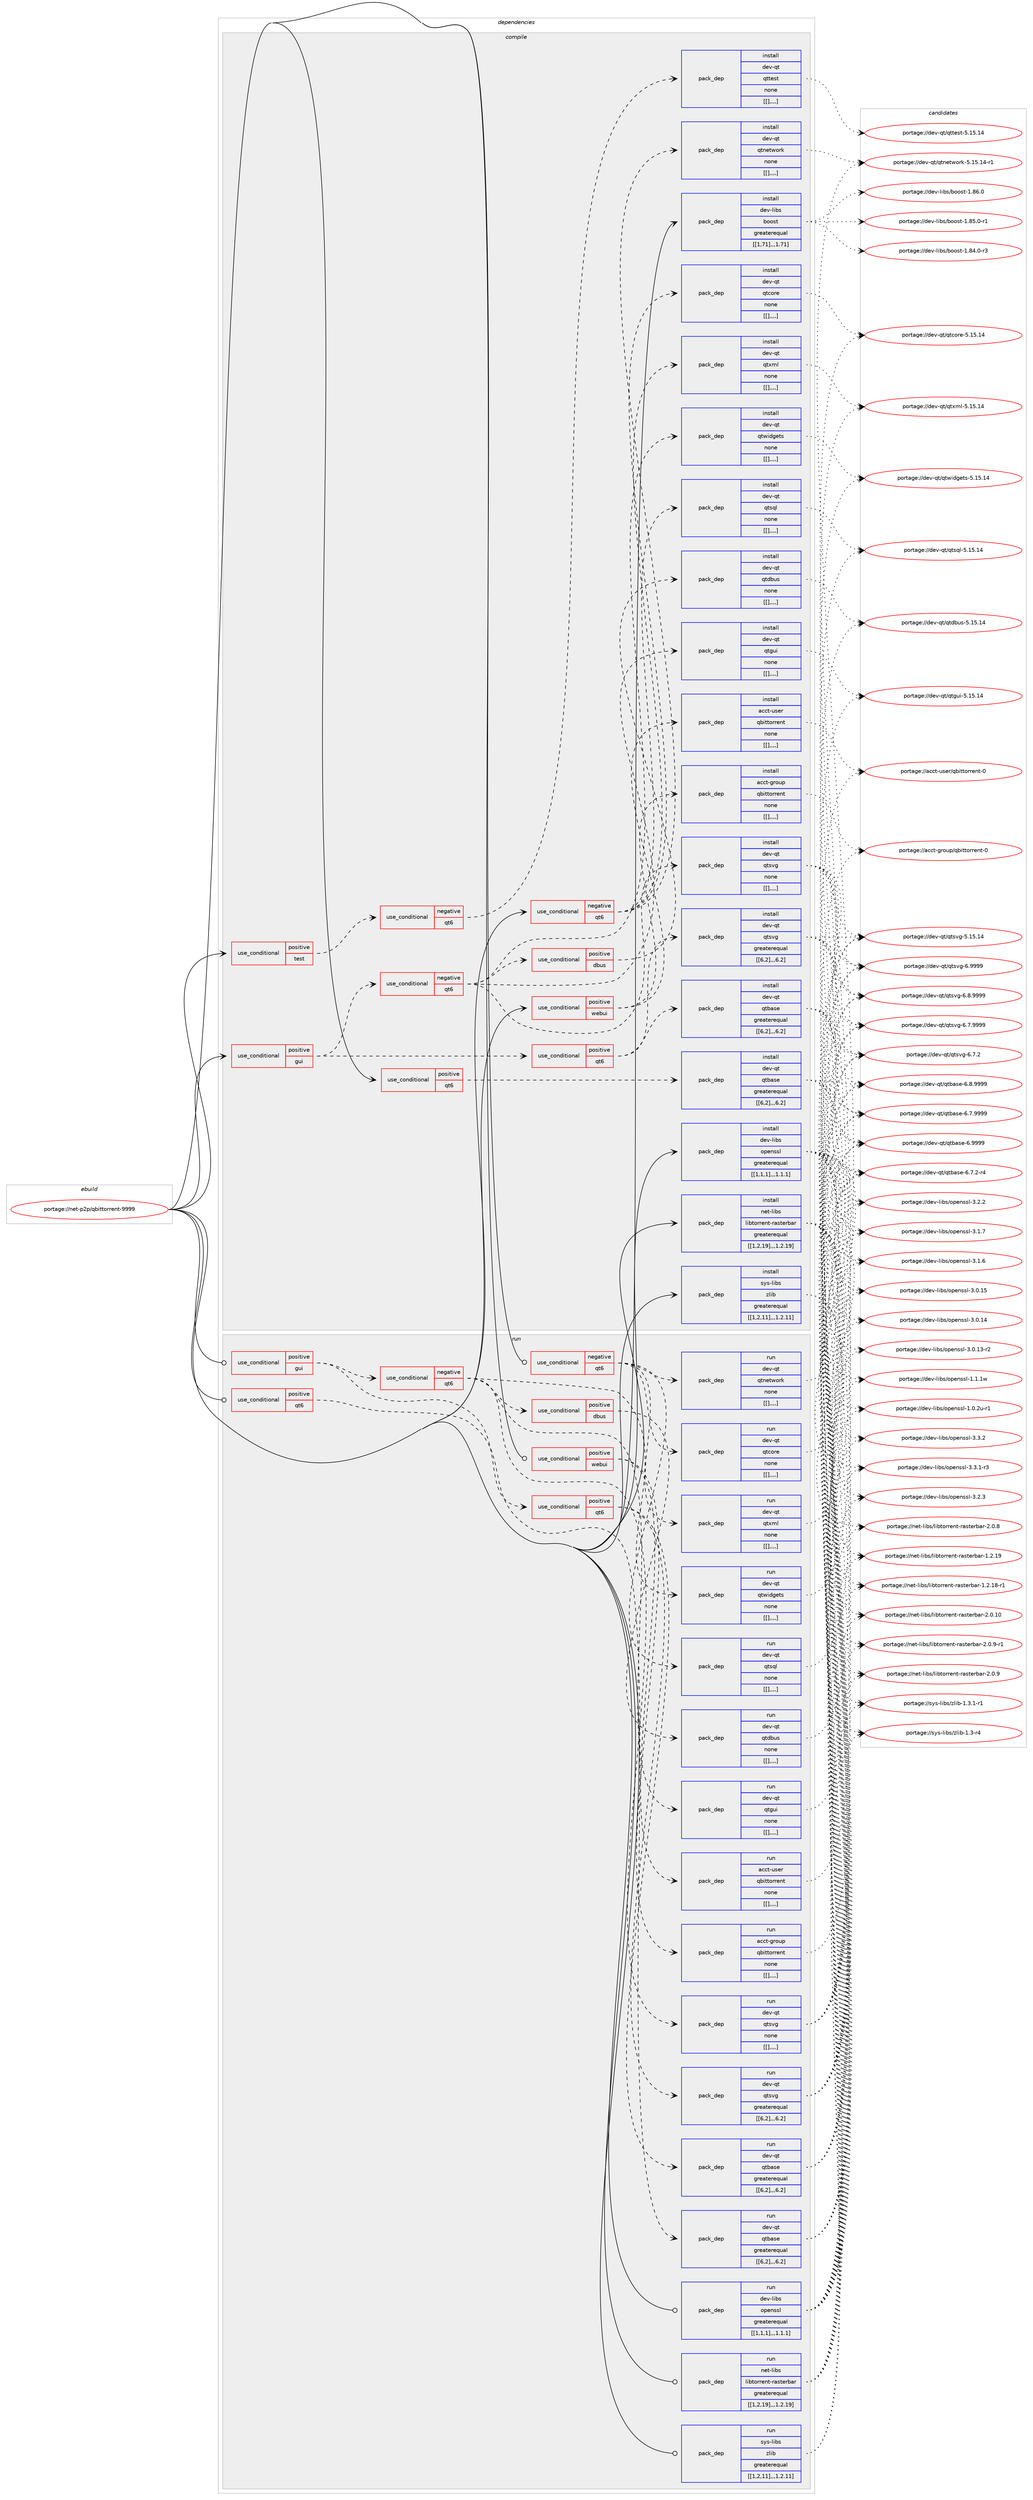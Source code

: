 digraph prolog {

# *************
# Graph options
# *************

newrank=true;
concentrate=true;
compound=true;
graph [rankdir=LR,fontname=Helvetica,fontsize=10,ranksep=1.5];#, ranksep=2.5, nodesep=0.2];
edge  [arrowhead=vee];
node  [fontname=Helvetica,fontsize=10];

# **********
# The ebuild
# **********

subgraph cluster_leftcol {
color=gray;
label=<<i>ebuild</i>>;
id [label="portage://net-p2p/qbittorrent-9999", color=red, width=4, href="../net-p2p/qbittorrent-9999.svg"];
}

# ****************
# The dependencies
# ****************

subgraph cluster_midcol {
color=gray;
label=<<i>dependencies</i>>;
subgraph cluster_compile {
fillcolor="#eeeeee";
style=filled;
label=<<i>compile</i>>;
subgraph cond104189 {
dependency391626 [label=<<TABLE BORDER="0" CELLBORDER="1" CELLSPACING="0" CELLPADDING="4"><TR><TD ROWSPAN="3" CELLPADDING="10">use_conditional</TD></TR><TR><TD>negative</TD></TR><TR><TD>qt6</TD></TR></TABLE>>, shape=none, color=red];
subgraph pack284641 {
dependency391627 [label=<<TABLE BORDER="0" CELLBORDER="1" CELLSPACING="0" CELLPADDING="4" WIDTH="220"><TR><TD ROWSPAN="6" CELLPADDING="30">pack_dep</TD></TR><TR><TD WIDTH="110">install</TD></TR><TR><TD>dev-qt</TD></TR><TR><TD>qtcore</TD></TR><TR><TD>none</TD></TR><TR><TD>[[],,,,]</TD></TR></TABLE>>, shape=none, color=blue];
}
dependency391626:e -> dependency391627:w [weight=20,style="dashed",arrowhead="vee"];
subgraph pack284642 {
dependency391628 [label=<<TABLE BORDER="0" CELLBORDER="1" CELLSPACING="0" CELLPADDING="4" WIDTH="220"><TR><TD ROWSPAN="6" CELLPADDING="30">pack_dep</TD></TR><TR><TD WIDTH="110">install</TD></TR><TR><TD>dev-qt</TD></TR><TR><TD>qtnetwork</TD></TR><TR><TD>none</TD></TR><TR><TD>[[],,,,]</TD></TR></TABLE>>, shape=none, color=blue];
}
dependency391626:e -> dependency391628:w [weight=20,style="dashed",arrowhead="vee"];
subgraph pack284643 {
dependency391629 [label=<<TABLE BORDER="0" CELLBORDER="1" CELLSPACING="0" CELLPADDING="4" WIDTH="220"><TR><TD ROWSPAN="6" CELLPADDING="30">pack_dep</TD></TR><TR><TD WIDTH="110">install</TD></TR><TR><TD>dev-qt</TD></TR><TR><TD>qtsql</TD></TR><TR><TD>none</TD></TR><TR><TD>[[],,,,]</TD></TR></TABLE>>, shape=none, color=blue];
}
dependency391626:e -> dependency391629:w [weight=20,style="dashed",arrowhead="vee"];
subgraph pack284644 {
dependency391630 [label=<<TABLE BORDER="0" CELLBORDER="1" CELLSPACING="0" CELLPADDING="4" WIDTH="220"><TR><TD ROWSPAN="6" CELLPADDING="30">pack_dep</TD></TR><TR><TD WIDTH="110">install</TD></TR><TR><TD>dev-qt</TD></TR><TR><TD>qtxml</TD></TR><TR><TD>none</TD></TR><TR><TD>[[],,,,]</TD></TR></TABLE>>, shape=none, color=blue];
}
dependency391626:e -> dependency391630:w [weight=20,style="dashed",arrowhead="vee"];
}
id:e -> dependency391626:w [weight=20,style="solid",arrowhead="vee"];
subgraph cond104190 {
dependency391631 [label=<<TABLE BORDER="0" CELLBORDER="1" CELLSPACING="0" CELLPADDING="4"><TR><TD ROWSPAN="3" CELLPADDING="10">use_conditional</TD></TR><TR><TD>positive</TD></TR><TR><TD>gui</TD></TR></TABLE>>, shape=none, color=red];
subgraph cond104191 {
dependency391632 [label=<<TABLE BORDER="0" CELLBORDER="1" CELLSPACING="0" CELLPADDING="4"><TR><TD ROWSPAN="3" CELLPADDING="10">use_conditional</TD></TR><TR><TD>negative</TD></TR><TR><TD>qt6</TD></TR></TABLE>>, shape=none, color=red];
subgraph pack284645 {
dependency391633 [label=<<TABLE BORDER="0" CELLBORDER="1" CELLSPACING="0" CELLPADDING="4" WIDTH="220"><TR><TD ROWSPAN="6" CELLPADDING="30">pack_dep</TD></TR><TR><TD WIDTH="110">install</TD></TR><TR><TD>dev-qt</TD></TR><TR><TD>qtgui</TD></TR><TR><TD>none</TD></TR><TR><TD>[[],,,,]</TD></TR></TABLE>>, shape=none, color=blue];
}
dependency391632:e -> dependency391633:w [weight=20,style="dashed",arrowhead="vee"];
subgraph pack284646 {
dependency391634 [label=<<TABLE BORDER="0" CELLBORDER="1" CELLSPACING="0" CELLPADDING="4" WIDTH="220"><TR><TD ROWSPAN="6" CELLPADDING="30">pack_dep</TD></TR><TR><TD WIDTH="110">install</TD></TR><TR><TD>dev-qt</TD></TR><TR><TD>qtsvg</TD></TR><TR><TD>none</TD></TR><TR><TD>[[],,,,]</TD></TR></TABLE>>, shape=none, color=blue];
}
dependency391632:e -> dependency391634:w [weight=20,style="dashed",arrowhead="vee"];
subgraph pack284647 {
dependency391635 [label=<<TABLE BORDER="0" CELLBORDER="1" CELLSPACING="0" CELLPADDING="4" WIDTH="220"><TR><TD ROWSPAN="6" CELLPADDING="30">pack_dep</TD></TR><TR><TD WIDTH="110">install</TD></TR><TR><TD>dev-qt</TD></TR><TR><TD>qtwidgets</TD></TR><TR><TD>none</TD></TR><TR><TD>[[],,,,]</TD></TR></TABLE>>, shape=none, color=blue];
}
dependency391632:e -> dependency391635:w [weight=20,style="dashed",arrowhead="vee"];
subgraph cond104192 {
dependency391636 [label=<<TABLE BORDER="0" CELLBORDER="1" CELLSPACING="0" CELLPADDING="4"><TR><TD ROWSPAN="3" CELLPADDING="10">use_conditional</TD></TR><TR><TD>positive</TD></TR><TR><TD>dbus</TD></TR></TABLE>>, shape=none, color=red];
subgraph pack284648 {
dependency391637 [label=<<TABLE BORDER="0" CELLBORDER="1" CELLSPACING="0" CELLPADDING="4" WIDTH="220"><TR><TD ROWSPAN="6" CELLPADDING="30">pack_dep</TD></TR><TR><TD WIDTH="110">install</TD></TR><TR><TD>dev-qt</TD></TR><TR><TD>qtdbus</TD></TR><TR><TD>none</TD></TR><TR><TD>[[],,,,]</TD></TR></TABLE>>, shape=none, color=blue];
}
dependency391636:e -> dependency391637:w [weight=20,style="dashed",arrowhead="vee"];
}
dependency391632:e -> dependency391636:w [weight=20,style="dashed",arrowhead="vee"];
}
dependency391631:e -> dependency391632:w [weight=20,style="dashed",arrowhead="vee"];
subgraph cond104193 {
dependency391638 [label=<<TABLE BORDER="0" CELLBORDER="1" CELLSPACING="0" CELLPADDING="4"><TR><TD ROWSPAN="3" CELLPADDING="10">use_conditional</TD></TR><TR><TD>positive</TD></TR><TR><TD>qt6</TD></TR></TABLE>>, shape=none, color=red];
subgraph pack284649 {
dependency391639 [label=<<TABLE BORDER="0" CELLBORDER="1" CELLSPACING="0" CELLPADDING="4" WIDTH="220"><TR><TD ROWSPAN="6" CELLPADDING="30">pack_dep</TD></TR><TR><TD WIDTH="110">install</TD></TR><TR><TD>dev-qt</TD></TR><TR><TD>qtbase</TD></TR><TR><TD>greaterequal</TD></TR><TR><TD>[[6,2],,,6.2]</TD></TR></TABLE>>, shape=none, color=blue];
}
dependency391638:e -> dependency391639:w [weight=20,style="dashed",arrowhead="vee"];
subgraph pack284650 {
dependency391640 [label=<<TABLE BORDER="0" CELLBORDER="1" CELLSPACING="0" CELLPADDING="4" WIDTH="220"><TR><TD ROWSPAN="6" CELLPADDING="30">pack_dep</TD></TR><TR><TD WIDTH="110">install</TD></TR><TR><TD>dev-qt</TD></TR><TR><TD>qtsvg</TD></TR><TR><TD>greaterequal</TD></TR><TR><TD>[[6,2],,,6.2]</TD></TR></TABLE>>, shape=none, color=blue];
}
dependency391638:e -> dependency391640:w [weight=20,style="dashed",arrowhead="vee"];
}
dependency391631:e -> dependency391638:w [weight=20,style="dashed",arrowhead="vee"];
}
id:e -> dependency391631:w [weight=20,style="solid",arrowhead="vee"];
subgraph cond104194 {
dependency391641 [label=<<TABLE BORDER="0" CELLBORDER="1" CELLSPACING="0" CELLPADDING="4"><TR><TD ROWSPAN="3" CELLPADDING="10">use_conditional</TD></TR><TR><TD>positive</TD></TR><TR><TD>qt6</TD></TR></TABLE>>, shape=none, color=red];
subgraph pack284651 {
dependency391642 [label=<<TABLE BORDER="0" CELLBORDER="1" CELLSPACING="0" CELLPADDING="4" WIDTH="220"><TR><TD ROWSPAN="6" CELLPADDING="30">pack_dep</TD></TR><TR><TD WIDTH="110">install</TD></TR><TR><TD>dev-qt</TD></TR><TR><TD>qtbase</TD></TR><TR><TD>greaterequal</TD></TR><TR><TD>[[6,2],,,6.2]</TD></TR></TABLE>>, shape=none, color=blue];
}
dependency391641:e -> dependency391642:w [weight=20,style="dashed",arrowhead="vee"];
}
id:e -> dependency391641:w [weight=20,style="solid",arrowhead="vee"];
subgraph cond104195 {
dependency391643 [label=<<TABLE BORDER="0" CELLBORDER="1" CELLSPACING="0" CELLPADDING="4"><TR><TD ROWSPAN="3" CELLPADDING="10">use_conditional</TD></TR><TR><TD>positive</TD></TR><TR><TD>test</TD></TR></TABLE>>, shape=none, color=red];
subgraph cond104196 {
dependency391644 [label=<<TABLE BORDER="0" CELLBORDER="1" CELLSPACING="0" CELLPADDING="4"><TR><TD ROWSPAN="3" CELLPADDING="10">use_conditional</TD></TR><TR><TD>negative</TD></TR><TR><TD>qt6</TD></TR></TABLE>>, shape=none, color=red];
subgraph pack284652 {
dependency391645 [label=<<TABLE BORDER="0" CELLBORDER="1" CELLSPACING="0" CELLPADDING="4" WIDTH="220"><TR><TD ROWSPAN="6" CELLPADDING="30">pack_dep</TD></TR><TR><TD WIDTH="110">install</TD></TR><TR><TD>dev-qt</TD></TR><TR><TD>qttest</TD></TR><TR><TD>none</TD></TR><TR><TD>[[],,,,]</TD></TR></TABLE>>, shape=none, color=blue];
}
dependency391644:e -> dependency391645:w [weight=20,style="dashed",arrowhead="vee"];
}
dependency391643:e -> dependency391644:w [weight=20,style="dashed",arrowhead="vee"];
}
id:e -> dependency391643:w [weight=20,style="solid",arrowhead="vee"];
subgraph cond104197 {
dependency391646 [label=<<TABLE BORDER="0" CELLBORDER="1" CELLSPACING="0" CELLPADDING="4"><TR><TD ROWSPAN="3" CELLPADDING="10">use_conditional</TD></TR><TR><TD>positive</TD></TR><TR><TD>webui</TD></TR></TABLE>>, shape=none, color=red];
subgraph pack284653 {
dependency391647 [label=<<TABLE BORDER="0" CELLBORDER="1" CELLSPACING="0" CELLPADDING="4" WIDTH="220"><TR><TD ROWSPAN="6" CELLPADDING="30">pack_dep</TD></TR><TR><TD WIDTH="110">install</TD></TR><TR><TD>acct-group</TD></TR><TR><TD>qbittorrent</TD></TR><TR><TD>none</TD></TR><TR><TD>[[],,,,]</TD></TR></TABLE>>, shape=none, color=blue];
}
dependency391646:e -> dependency391647:w [weight=20,style="dashed",arrowhead="vee"];
subgraph pack284654 {
dependency391648 [label=<<TABLE BORDER="0" CELLBORDER="1" CELLSPACING="0" CELLPADDING="4" WIDTH="220"><TR><TD ROWSPAN="6" CELLPADDING="30">pack_dep</TD></TR><TR><TD WIDTH="110">install</TD></TR><TR><TD>acct-user</TD></TR><TR><TD>qbittorrent</TD></TR><TR><TD>none</TD></TR><TR><TD>[[],,,,]</TD></TR></TABLE>>, shape=none, color=blue];
}
dependency391646:e -> dependency391648:w [weight=20,style="dashed",arrowhead="vee"];
}
id:e -> dependency391646:w [weight=20,style="solid",arrowhead="vee"];
subgraph pack284655 {
dependency391649 [label=<<TABLE BORDER="0" CELLBORDER="1" CELLSPACING="0" CELLPADDING="4" WIDTH="220"><TR><TD ROWSPAN="6" CELLPADDING="30">pack_dep</TD></TR><TR><TD WIDTH="110">install</TD></TR><TR><TD>dev-libs</TD></TR><TR><TD>boost</TD></TR><TR><TD>greaterequal</TD></TR><TR><TD>[[1,71],,,1.71]</TD></TR></TABLE>>, shape=none, color=blue];
}
id:e -> dependency391649:w [weight=20,style="solid",arrowhead="vee"];
subgraph pack284656 {
dependency391650 [label=<<TABLE BORDER="0" CELLBORDER="1" CELLSPACING="0" CELLPADDING="4" WIDTH="220"><TR><TD ROWSPAN="6" CELLPADDING="30">pack_dep</TD></TR><TR><TD WIDTH="110">install</TD></TR><TR><TD>dev-libs</TD></TR><TR><TD>openssl</TD></TR><TR><TD>greaterequal</TD></TR><TR><TD>[[1,1,1],,,1.1.1]</TD></TR></TABLE>>, shape=none, color=blue];
}
id:e -> dependency391650:w [weight=20,style="solid",arrowhead="vee"];
subgraph pack284657 {
dependency391651 [label=<<TABLE BORDER="0" CELLBORDER="1" CELLSPACING="0" CELLPADDING="4" WIDTH="220"><TR><TD ROWSPAN="6" CELLPADDING="30">pack_dep</TD></TR><TR><TD WIDTH="110">install</TD></TR><TR><TD>net-libs</TD></TR><TR><TD>libtorrent-rasterbar</TD></TR><TR><TD>greaterequal</TD></TR><TR><TD>[[1,2,19],,,1.2.19]</TD></TR></TABLE>>, shape=none, color=blue];
}
id:e -> dependency391651:w [weight=20,style="solid",arrowhead="vee"];
subgraph pack284658 {
dependency391652 [label=<<TABLE BORDER="0" CELLBORDER="1" CELLSPACING="0" CELLPADDING="4" WIDTH="220"><TR><TD ROWSPAN="6" CELLPADDING="30">pack_dep</TD></TR><TR><TD WIDTH="110">install</TD></TR><TR><TD>sys-libs</TD></TR><TR><TD>zlib</TD></TR><TR><TD>greaterequal</TD></TR><TR><TD>[[1,2,11],,,1.2.11]</TD></TR></TABLE>>, shape=none, color=blue];
}
id:e -> dependency391652:w [weight=20,style="solid",arrowhead="vee"];
}
subgraph cluster_compileandrun {
fillcolor="#eeeeee";
style=filled;
label=<<i>compile and run</i>>;
}
subgraph cluster_run {
fillcolor="#eeeeee";
style=filled;
label=<<i>run</i>>;
subgraph cond104198 {
dependency391653 [label=<<TABLE BORDER="0" CELLBORDER="1" CELLSPACING="0" CELLPADDING="4"><TR><TD ROWSPAN="3" CELLPADDING="10">use_conditional</TD></TR><TR><TD>negative</TD></TR><TR><TD>qt6</TD></TR></TABLE>>, shape=none, color=red];
subgraph pack284659 {
dependency391654 [label=<<TABLE BORDER="0" CELLBORDER="1" CELLSPACING="0" CELLPADDING="4" WIDTH="220"><TR><TD ROWSPAN="6" CELLPADDING="30">pack_dep</TD></TR><TR><TD WIDTH="110">run</TD></TR><TR><TD>dev-qt</TD></TR><TR><TD>qtcore</TD></TR><TR><TD>none</TD></TR><TR><TD>[[],,,,]</TD></TR></TABLE>>, shape=none, color=blue];
}
dependency391653:e -> dependency391654:w [weight=20,style="dashed",arrowhead="vee"];
subgraph pack284660 {
dependency391655 [label=<<TABLE BORDER="0" CELLBORDER="1" CELLSPACING="0" CELLPADDING="4" WIDTH="220"><TR><TD ROWSPAN="6" CELLPADDING="30">pack_dep</TD></TR><TR><TD WIDTH="110">run</TD></TR><TR><TD>dev-qt</TD></TR><TR><TD>qtnetwork</TD></TR><TR><TD>none</TD></TR><TR><TD>[[],,,,]</TD></TR></TABLE>>, shape=none, color=blue];
}
dependency391653:e -> dependency391655:w [weight=20,style="dashed",arrowhead="vee"];
subgraph pack284661 {
dependency391656 [label=<<TABLE BORDER="0" CELLBORDER="1" CELLSPACING="0" CELLPADDING="4" WIDTH="220"><TR><TD ROWSPAN="6" CELLPADDING="30">pack_dep</TD></TR><TR><TD WIDTH="110">run</TD></TR><TR><TD>dev-qt</TD></TR><TR><TD>qtsql</TD></TR><TR><TD>none</TD></TR><TR><TD>[[],,,,]</TD></TR></TABLE>>, shape=none, color=blue];
}
dependency391653:e -> dependency391656:w [weight=20,style="dashed",arrowhead="vee"];
subgraph pack284662 {
dependency391657 [label=<<TABLE BORDER="0" CELLBORDER="1" CELLSPACING="0" CELLPADDING="4" WIDTH="220"><TR><TD ROWSPAN="6" CELLPADDING="30">pack_dep</TD></TR><TR><TD WIDTH="110">run</TD></TR><TR><TD>dev-qt</TD></TR><TR><TD>qtxml</TD></TR><TR><TD>none</TD></TR><TR><TD>[[],,,,]</TD></TR></TABLE>>, shape=none, color=blue];
}
dependency391653:e -> dependency391657:w [weight=20,style="dashed",arrowhead="vee"];
}
id:e -> dependency391653:w [weight=20,style="solid",arrowhead="odot"];
subgraph cond104199 {
dependency391658 [label=<<TABLE BORDER="0" CELLBORDER="1" CELLSPACING="0" CELLPADDING="4"><TR><TD ROWSPAN="3" CELLPADDING="10">use_conditional</TD></TR><TR><TD>positive</TD></TR><TR><TD>gui</TD></TR></TABLE>>, shape=none, color=red];
subgraph cond104200 {
dependency391659 [label=<<TABLE BORDER="0" CELLBORDER="1" CELLSPACING="0" CELLPADDING="4"><TR><TD ROWSPAN="3" CELLPADDING="10">use_conditional</TD></TR><TR><TD>negative</TD></TR><TR><TD>qt6</TD></TR></TABLE>>, shape=none, color=red];
subgraph pack284663 {
dependency391660 [label=<<TABLE BORDER="0" CELLBORDER="1" CELLSPACING="0" CELLPADDING="4" WIDTH="220"><TR><TD ROWSPAN="6" CELLPADDING="30">pack_dep</TD></TR><TR><TD WIDTH="110">run</TD></TR><TR><TD>dev-qt</TD></TR><TR><TD>qtgui</TD></TR><TR><TD>none</TD></TR><TR><TD>[[],,,,]</TD></TR></TABLE>>, shape=none, color=blue];
}
dependency391659:e -> dependency391660:w [weight=20,style="dashed",arrowhead="vee"];
subgraph pack284664 {
dependency391661 [label=<<TABLE BORDER="0" CELLBORDER="1" CELLSPACING="0" CELLPADDING="4" WIDTH="220"><TR><TD ROWSPAN="6" CELLPADDING="30">pack_dep</TD></TR><TR><TD WIDTH="110">run</TD></TR><TR><TD>dev-qt</TD></TR><TR><TD>qtsvg</TD></TR><TR><TD>none</TD></TR><TR><TD>[[],,,,]</TD></TR></TABLE>>, shape=none, color=blue];
}
dependency391659:e -> dependency391661:w [weight=20,style="dashed",arrowhead="vee"];
subgraph pack284665 {
dependency391662 [label=<<TABLE BORDER="0" CELLBORDER="1" CELLSPACING="0" CELLPADDING="4" WIDTH="220"><TR><TD ROWSPAN="6" CELLPADDING="30">pack_dep</TD></TR><TR><TD WIDTH="110">run</TD></TR><TR><TD>dev-qt</TD></TR><TR><TD>qtwidgets</TD></TR><TR><TD>none</TD></TR><TR><TD>[[],,,,]</TD></TR></TABLE>>, shape=none, color=blue];
}
dependency391659:e -> dependency391662:w [weight=20,style="dashed",arrowhead="vee"];
subgraph cond104201 {
dependency391663 [label=<<TABLE BORDER="0" CELLBORDER="1" CELLSPACING="0" CELLPADDING="4"><TR><TD ROWSPAN="3" CELLPADDING="10">use_conditional</TD></TR><TR><TD>positive</TD></TR><TR><TD>dbus</TD></TR></TABLE>>, shape=none, color=red];
subgraph pack284666 {
dependency391664 [label=<<TABLE BORDER="0" CELLBORDER="1" CELLSPACING="0" CELLPADDING="4" WIDTH="220"><TR><TD ROWSPAN="6" CELLPADDING="30">pack_dep</TD></TR><TR><TD WIDTH="110">run</TD></TR><TR><TD>dev-qt</TD></TR><TR><TD>qtdbus</TD></TR><TR><TD>none</TD></TR><TR><TD>[[],,,,]</TD></TR></TABLE>>, shape=none, color=blue];
}
dependency391663:e -> dependency391664:w [weight=20,style="dashed",arrowhead="vee"];
}
dependency391659:e -> dependency391663:w [weight=20,style="dashed",arrowhead="vee"];
}
dependency391658:e -> dependency391659:w [weight=20,style="dashed",arrowhead="vee"];
subgraph cond104202 {
dependency391665 [label=<<TABLE BORDER="0" CELLBORDER="1" CELLSPACING="0" CELLPADDING="4"><TR><TD ROWSPAN="3" CELLPADDING="10">use_conditional</TD></TR><TR><TD>positive</TD></TR><TR><TD>qt6</TD></TR></TABLE>>, shape=none, color=red];
subgraph pack284667 {
dependency391666 [label=<<TABLE BORDER="0" CELLBORDER="1" CELLSPACING="0" CELLPADDING="4" WIDTH="220"><TR><TD ROWSPAN="6" CELLPADDING="30">pack_dep</TD></TR><TR><TD WIDTH="110">run</TD></TR><TR><TD>dev-qt</TD></TR><TR><TD>qtbase</TD></TR><TR><TD>greaterequal</TD></TR><TR><TD>[[6,2],,,6.2]</TD></TR></TABLE>>, shape=none, color=blue];
}
dependency391665:e -> dependency391666:w [weight=20,style="dashed",arrowhead="vee"];
subgraph pack284668 {
dependency391667 [label=<<TABLE BORDER="0" CELLBORDER="1" CELLSPACING="0" CELLPADDING="4" WIDTH="220"><TR><TD ROWSPAN="6" CELLPADDING="30">pack_dep</TD></TR><TR><TD WIDTH="110">run</TD></TR><TR><TD>dev-qt</TD></TR><TR><TD>qtsvg</TD></TR><TR><TD>greaterequal</TD></TR><TR><TD>[[6,2],,,6.2]</TD></TR></TABLE>>, shape=none, color=blue];
}
dependency391665:e -> dependency391667:w [weight=20,style="dashed",arrowhead="vee"];
}
dependency391658:e -> dependency391665:w [weight=20,style="dashed",arrowhead="vee"];
}
id:e -> dependency391658:w [weight=20,style="solid",arrowhead="odot"];
subgraph cond104203 {
dependency391668 [label=<<TABLE BORDER="0" CELLBORDER="1" CELLSPACING="0" CELLPADDING="4"><TR><TD ROWSPAN="3" CELLPADDING="10">use_conditional</TD></TR><TR><TD>positive</TD></TR><TR><TD>qt6</TD></TR></TABLE>>, shape=none, color=red];
subgraph pack284669 {
dependency391669 [label=<<TABLE BORDER="0" CELLBORDER="1" CELLSPACING="0" CELLPADDING="4" WIDTH="220"><TR><TD ROWSPAN="6" CELLPADDING="30">pack_dep</TD></TR><TR><TD WIDTH="110">run</TD></TR><TR><TD>dev-qt</TD></TR><TR><TD>qtbase</TD></TR><TR><TD>greaterequal</TD></TR><TR><TD>[[6,2],,,6.2]</TD></TR></TABLE>>, shape=none, color=blue];
}
dependency391668:e -> dependency391669:w [weight=20,style="dashed",arrowhead="vee"];
}
id:e -> dependency391668:w [weight=20,style="solid",arrowhead="odot"];
subgraph cond104204 {
dependency391670 [label=<<TABLE BORDER="0" CELLBORDER="1" CELLSPACING="0" CELLPADDING="4"><TR><TD ROWSPAN="3" CELLPADDING="10">use_conditional</TD></TR><TR><TD>positive</TD></TR><TR><TD>webui</TD></TR></TABLE>>, shape=none, color=red];
subgraph pack284670 {
dependency391671 [label=<<TABLE BORDER="0" CELLBORDER="1" CELLSPACING="0" CELLPADDING="4" WIDTH="220"><TR><TD ROWSPAN="6" CELLPADDING="30">pack_dep</TD></TR><TR><TD WIDTH="110">run</TD></TR><TR><TD>acct-group</TD></TR><TR><TD>qbittorrent</TD></TR><TR><TD>none</TD></TR><TR><TD>[[],,,,]</TD></TR></TABLE>>, shape=none, color=blue];
}
dependency391670:e -> dependency391671:w [weight=20,style="dashed",arrowhead="vee"];
subgraph pack284671 {
dependency391672 [label=<<TABLE BORDER="0" CELLBORDER="1" CELLSPACING="0" CELLPADDING="4" WIDTH="220"><TR><TD ROWSPAN="6" CELLPADDING="30">pack_dep</TD></TR><TR><TD WIDTH="110">run</TD></TR><TR><TD>acct-user</TD></TR><TR><TD>qbittorrent</TD></TR><TR><TD>none</TD></TR><TR><TD>[[],,,,]</TD></TR></TABLE>>, shape=none, color=blue];
}
dependency391670:e -> dependency391672:w [weight=20,style="dashed",arrowhead="vee"];
}
id:e -> dependency391670:w [weight=20,style="solid",arrowhead="odot"];
subgraph pack284672 {
dependency391673 [label=<<TABLE BORDER="0" CELLBORDER="1" CELLSPACING="0" CELLPADDING="4" WIDTH="220"><TR><TD ROWSPAN="6" CELLPADDING="30">pack_dep</TD></TR><TR><TD WIDTH="110">run</TD></TR><TR><TD>dev-libs</TD></TR><TR><TD>openssl</TD></TR><TR><TD>greaterequal</TD></TR><TR><TD>[[1,1,1],,,1.1.1]</TD></TR></TABLE>>, shape=none, color=blue];
}
id:e -> dependency391673:w [weight=20,style="solid",arrowhead="odot"];
subgraph pack284673 {
dependency391674 [label=<<TABLE BORDER="0" CELLBORDER="1" CELLSPACING="0" CELLPADDING="4" WIDTH="220"><TR><TD ROWSPAN="6" CELLPADDING="30">pack_dep</TD></TR><TR><TD WIDTH="110">run</TD></TR><TR><TD>net-libs</TD></TR><TR><TD>libtorrent-rasterbar</TD></TR><TR><TD>greaterequal</TD></TR><TR><TD>[[1,2,19],,,1.2.19]</TD></TR></TABLE>>, shape=none, color=blue];
}
id:e -> dependency391674:w [weight=20,style="solid",arrowhead="odot"];
subgraph pack284674 {
dependency391675 [label=<<TABLE BORDER="0" CELLBORDER="1" CELLSPACING="0" CELLPADDING="4" WIDTH="220"><TR><TD ROWSPAN="6" CELLPADDING="30">pack_dep</TD></TR><TR><TD WIDTH="110">run</TD></TR><TR><TD>sys-libs</TD></TR><TR><TD>zlib</TD></TR><TR><TD>greaterequal</TD></TR><TR><TD>[[1,2,11],,,1.2.11]</TD></TR></TABLE>>, shape=none, color=blue];
}
id:e -> dependency391675:w [weight=20,style="solid",arrowhead="odot"];
}
}

# **************
# The candidates
# **************

subgraph cluster_choices {
rank=same;
color=gray;
label=<<i>candidates</i>>;

subgraph choice284641 {
color=black;
nodesep=1;
choice1001011184511311647113116991111141014553464953464952 [label="portage://dev-qt/qtcore-5.15.14", color=red, width=4,href="../dev-qt/qtcore-5.15.14.svg"];
dependency391627:e -> choice1001011184511311647113116991111141014553464953464952:w [style=dotted,weight="100"];
}
subgraph choice284642 {
color=black;
nodesep=1;
choice100101118451131164711311611010111611911111410745534649534649524511449 [label="portage://dev-qt/qtnetwork-5.15.14-r1", color=red, width=4,href="../dev-qt/qtnetwork-5.15.14-r1.svg"];
dependency391628:e -> choice100101118451131164711311611010111611911111410745534649534649524511449:w [style=dotted,weight="100"];
}
subgraph choice284643 {
color=black;
nodesep=1;
choice10010111845113116471131161151131084553464953464952 [label="portage://dev-qt/qtsql-5.15.14", color=red, width=4,href="../dev-qt/qtsql-5.15.14.svg"];
dependency391629:e -> choice10010111845113116471131161151131084553464953464952:w [style=dotted,weight="100"];
}
subgraph choice284644 {
color=black;
nodesep=1;
choice10010111845113116471131161201091084553464953464952 [label="portage://dev-qt/qtxml-5.15.14", color=red, width=4,href="../dev-qt/qtxml-5.15.14.svg"];
dependency391630:e -> choice10010111845113116471131161201091084553464953464952:w [style=dotted,weight="100"];
}
subgraph choice284645 {
color=black;
nodesep=1;
choice10010111845113116471131161031171054553464953464952 [label="portage://dev-qt/qtgui-5.15.14", color=red, width=4,href="../dev-qt/qtgui-5.15.14.svg"];
dependency391633:e -> choice10010111845113116471131161031171054553464953464952:w [style=dotted,weight="100"];
}
subgraph choice284646 {
color=black;
nodesep=1;
choice100101118451131164711311611511810345544657575757 [label="portage://dev-qt/qtsvg-6.9999", color=red, width=4,href="../dev-qt/qtsvg-6.9999.svg"];
choice1001011184511311647113116115118103455446564657575757 [label="portage://dev-qt/qtsvg-6.8.9999", color=red, width=4,href="../dev-qt/qtsvg-6.8.9999.svg"];
choice1001011184511311647113116115118103455446554657575757 [label="portage://dev-qt/qtsvg-6.7.9999", color=red, width=4,href="../dev-qt/qtsvg-6.7.9999.svg"];
choice1001011184511311647113116115118103455446554650 [label="portage://dev-qt/qtsvg-6.7.2", color=red, width=4,href="../dev-qt/qtsvg-6.7.2.svg"];
choice10010111845113116471131161151181034553464953464952 [label="portage://dev-qt/qtsvg-5.15.14", color=red, width=4,href="../dev-qt/qtsvg-5.15.14.svg"];
dependency391634:e -> choice100101118451131164711311611511810345544657575757:w [style=dotted,weight="100"];
dependency391634:e -> choice1001011184511311647113116115118103455446564657575757:w [style=dotted,weight="100"];
dependency391634:e -> choice1001011184511311647113116115118103455446554657575757:w [style=dotted,weight="100"];
dependency391634:e -> choice1001011184511311647113116115118103455446554650:w [style=dotted,weight="100"];
dependency391634:e -> choice10010111845113116471131161151181034553464953464952:w [style=dotted,weight="100"];
}
subgraph choice284647 {
color=black;
nodesep=1;
choice10010111845113116471131161191051001031011161154553464953464952 [label="portage://dev-qt/qtwidgets-5.15.14", color=red, width=4,href="../dev-qt/qtwidgets-5.15.14.svg"];
dependency391635:e -> choice10010111845113116471131161191051001031011161154553464953464952:w [style=dotted,weight="100"];
}
subgraph choice284648 {
color=black;
nodesep=1;
choice1001011184511311647113116100981171154553464953464952 [label="portage://dev-qt/qtdbus-5.15.14", color=red, width=4,href="../dev-qt/qtdbus-5.15.14.svg"];
dependency391637:e -> choice1001011184511311647113116100981171154553464953464952:w [style=dotted,weight="100"];
}
subgraph choice284649 {
color=black;
nodesep=1;
choice1001011184511311647113116989711510145544657575757 [label="portage://dev-qt/qtbase-6.9999", color=red, width=4,href="../dev-qt/qtbase-6.9999.svg"];
choice10010111845113116471131169897115101455446564657575757 [label="portage://dev-qt/qtbase-6.8.9999", color=red, width=4,href="../dev-qt/qtbase-6.8.9999.svg"];
choice10010111845113116471131169897115101455446554657575757 [label="portage://dev-qt/qtbase-6.7.9999", color=red, width=4,href="../dev-qt/qtbase-6.7.9999.svg"];
choice100101118451131164711311698971151014554465546504511452 [label="portage://dev-qt/qtbase-6.7.2-r4", color=red, width=4,href="../dev-qt/qtbase-6.7.2-r4.svg"];
dependency391639:e -> choice1001011184511311647113116989711510145544657575757:w [style=dotted,weight="100"];
dependency391639:e -> choice10010111845113116471131169897115101455446564657575757:w [style=dotted,weight="100"];
dependency391639:e -> choice10010111845113116471131169897115101455446554657575757:w [style=dotted,weight="100"];
dependency391639:e -> choice100101118451131164711311698971151014554465546504511452:w [style=dotted,weight="100"];
}
subgraph choice284650 {
color=black;
nodesep=1;
choice100101118451131164711311611511810345544657575757 [label="portage://dev-qt/qtsvg-6.9999", color=red, width=4,href="../dev-qt/qtsvg-6.9999.svg"];
choice1001011184511311647113116115118103455446564657575757 [label="portage://dev-qt/qtsvg-6.8.9999", color=red, width=4,href="../dev-qt/qtsvg-6.8.9999.svg"];
choice1001011184511311647113116115118103455446554657575757 [label="portage://dev-qt/qtsvg-6.7.9999", color=red, width=4,href="../dev-qt/qtsvg-6.7.9999.svg"];
choice1001011184511311647113116115118103455446554650 [label="portage://dev-qt/qtsvg-6.7.2", color=red, width=4,href="../dev-qt/qtsvg-6.7.2.svg"];
choice10010111845113116471131161151181034553464953464952 [label="portage://dev-qt/qtsvg-5.15.14", color=red, width=4,href="../dev-qt/qtsvg-5.15.14.svg"];
dependency391640:e -> choice100101118451131164711311611511810345544657575757:w [style=dotted,weight="100"];
dependency391640:e -> choice1001011184511311647113116115118103455446564657575757:w [style=dotted,weight="100"];
dependency391640:e -> choice1001011184511311647113116115118103455446554657575757:w [style=dotted,weight="100"];
dependency391640:e -> choice1001011184511311647113116115118103455446554650:w [style=dotted,weight="100"];
dependency391640:e -> choice10010111845113116471131161151181034553464953464952:w [style=dotted,weight="100"];
}
subgraph choice284651 {
color=black;
nodesep=1;
choice1001011184511311647113116989711510145544657575757 [label="portage://dev-qt/qtbase-6.9999", color=red, width=4,href="../dev-qt/qtbase-6.9999.svg"];
choice10010111845113116471131169897115101455446564657575757 [label="portage://dev-qt/qtbase-6.8.9999", color=red, width=4,href="../dev-qt/qtbase-6.8.9999.svg"];
choice10010111845113116471131169897115101455446554657575757 [label="portage://dev-qt/qtbase-6.7.9999", color=red, width=4,href="../dev-qt/qtbase-6.7.9999.svg"];
choice100101118451131164711311698971151014554465546504511452 [label="portage://dev-qt/qtbase-6.7.2-r4", color=red, width=4,href="../dev-qt/qtbase-6.7.2-r4.svg"];
dependency391642:e -> choice1001011184511311647113116989711510145544657575757:w [style=dotted,weight="100"];
dependency391642:e -> choice10010111845113116471131169897115101455446564657575757:w [style=dotted,weight="100"];
dependency391642:e -> choice10010111845113116471131169897115101455446554657575757:w [style=dotted,weight="100"];
dependency391642:e -> choice100101118451131164711311698971151014554465546504511452:w [style=dotted,weight="100"];
}
subgraph choice284652 {
color=black;
nodesep=1;
choice10010111845113116471131161161011151164553464953464952 [label="portage://dev-qt/qttest-5.15.14", color=red, width=4,href="../dev-qt/qttest-5.15.14.svg"];
dependency391645:e -> choice10010111845113116471131161161011151164553464953464952:w [style=dotted,weight="100"];
}
subgraph choice284653 {
color=black;
nodesep=1;
choice9799991164510311411111711247113981051161161111141141011101164548 [label="portage://acct-group/qbittorrent-0", color=red, width=4,href="../acct-group/qbittorrent-0.svg"];
dependency391647:e -> choice9799991164510311411111711247113981051161161111141141011101164548:w [style=dotted,weight="100"];
}
subgraph choice284654 {
color=black;
nodesep=1;
choice9799991164511711510111447113981051161161111141141011101164548 [label="portage://acct-user/qbittorrent-0", color=red, width=4,href="../acct-user/qbittorrent-0.svg"];
dependency391648:e -> choice9799991164511711510111447113981051161161111141141011101164548:w [style=dotted,weight="100"];
}
subgraph choice284655 {
color=black;
nodesep=1;
choice1001011184510810598115479811111111511645494656544648 [label="portage://dev-libs/boost-1.86.0", color=red, width=4,href="../dev-libs/boost-1.86.0.svg"];
choice10010111845108105981154798111111115116454946565346484511449 [label="portage://dev-libs/boost-1.85.0-r1", color=red, width=4,href="../dev-libs/boost-1.85.0-r1.svg"];
choice10010111845108105981154798111111115116454946565246484511451 [label="portage://dev-libs/boost-1.84.0-r3", color=red, width=4,href="../dev-libs/boost-1.84.0-r3.svg"];
dependency391649:e -> choice1001011184510810598115479811111111511645494656544648:w [style=dotted,weight="100"];
dependency391649:e -> choice10010111845108105981154798111111115116454946565346484511449:w [style=dotted,weight="100"];
dependency391649:e -> choice10010111845108105981154798111111115116454946565246484511451:w [style=dotted,weight="100"];
}
subgraph choice284656 {
color=black;
nodesep=1;
choice100101118451081059811547111112101110115115108455146514650 [label="portage://dev-libs/openssl-3.3.2", color=red, width=4,href="../dev-libs/openssl-3.3.2.svg"];
choice1001011184510810598115471111121011101151151084551465146494511451 [label="portage://dev-libs/openssl-3.3.1-r3", color=red, width=4,href="../dev-libs/openssl-3.3.1-r3.svg"];
choice100101118451081059811547111112101110115115108455146504651 [label="portage://dev-libs/openssl-3.2.3", color=red, width=4,href="../dev-libs/openssl-3.2.3.svg"];
choice100101118451081059811547111112101110115115108455146504650 [label="portage://dev-libs/openssl-3.2.2", color=red, width=4,href="../dev-libs/openssl-3.2.2.svg"];
choice100101118451081059811547111112101110115115108455146494655 [label="portage://dev-libs/openssl-3.1.7", color=red, width=4,href="../dev-libs/openssl-3.1.7.svg"];
choice100101118451081059811547111112101110115115108455146494654 [label="portage://dev-libs/openssl-3.1.6", color=red, width=4,href="../dev-libs/openssl-3.1.6.svg"];
choice10010111845108105981154711111210111011511510845514648464953 [label="portage://dev-libs/openssl-3.0.15", color=red, width=4,href="../dev-libs/openssl-3.0.15.svg"];
choice10010111845108105981154711111210111011511510845514648464952 [label="portage://dev-libs/openssl-3.0.14", color=red, width=4,href="../dev-libs/openssl-3.0.14.svg"];
choice100101118451081059811547111112101110115115108455146484649514511450 [label="portage://dev-libs/openssl-3.0.13-r2", color=red, width=4,href="../dev-libs/openssl-3.0.13-r2.svg"];
choice100101118451081059811547111112101110115115108454946494649119 [label="portage://dev-libs/openssl-1.1.1w", color=red, width=4,href="../dev-libs/openssl-1.1.1w.svg"];
choice1001011184510810598115471111121011101151151084549464846501174511449 [label="portage://dev-libs/openssl-1.0.2u-r1", color=red, width=4,href="../dev-libs/openssl-1.0.2u-r1.svg"];
dependency391650:e -> choice100101118451081059811547111112101110115115108455146514650:w [style=dotted,weight="100"];
dependency391650:e -> choice1001011184510810598115471111121011101151151084551465146494511451:w [style=dotted,weight="100"];
dependency391650:e -> choice100101118451081059811547111112101110115115108455146504651:w [style=dotted,weight="100"];
dependency391650:e -> choice100101118451081059811547111112101110115115108455146504650:w [style=dotted,weight="100"];
dependency391650:e -> choice100101118451081059811547111112101110115115108455146494655:w [style=dotted,weight="100"];
dependency391650:e -> choice100101118451081059811547111112101110115115108455146494654:w [style=dotted,weight="100"];
dependency391650:e -> choice10010111845108105981154711111210111011511510845514648464953:w [style=dotted,weight="100"];
dependency391650:e -> choice10010111845108105981154711111210111011511510845514648464952:w [style=dotted,weight="100"];
dependency391650:e -> choice100101118451081059811547111112101110115115108455146484649514511450:w [style=dotted,weight="100"];
dependency391650:e -> choice100101118451081059811547111112101110115115108454946494649119:w [style=dotted,weight="100"];
dependency391650:e -> choice1001011184510810598115471111121011101151151084549464846501174511449:w [style=dotted,weight="100"];
}
subgraph choice284657 {
color=black;
nodesep=1;
choice110101116451081059811547108105981161111141141011101164511497115116101114989711445504648464948 [label="portage://net-libs/libtorrent-rasterbar-2.0.10", color=red, width=4,href="../net-libs/libtorrent-rasterbar-2.0.10.svg"];
choice11010111645108105981154710810598116111114114101110116451149711511610111498971144550464846574511449 [label="portage://net-libs/libtorrent-rasterbar-2.0.9-r1", color=red, width=4,href="../net-libs/libtorrent-rasterbar-2.0.9-r1.svg"];
choice1101011164510810598115471081059811611111411410111011645114971151161011149897114455046484657 [label="portage://net-libs/libtorrent-rasterbar-2.0.9", color=red, width=4,href="../net-libs/libtorrent-rasterbar-2.0.9.svg"];
choice1101011164510810598115471081059811611111411410111011645114971151161011149897114455046484656 [label="portage://net-libs/libtorrent-rasterbar-2.0.8", color=red, width=4,href="../net-libs/libtorrent-rasterbar-2.0.8.svg"];
choice110101116451081059811547108105981161111141141011101164511497115116101114989711445494650464957 [label="portage://net-libs/libtorrent-rasterbar-1.2.19", color=red, width=4,href="../net-libs/libtorrent-rasterbar-1.2.19.svg"];
choice1101011164510810598115471081059811611111411410111011645114971151161011149897114454946504649564511449 [label="portage://net-libs/libtorrent-rasterbar-1.2.18-r1", color=red, width=4,href="../net-libs/libtorrent-rasterbar-1.2.18-r1.svg"];
dependency391651:e -> choice110101116451081059811547108105981161111141141011101164511497115116101114989711445504648464948:w [style=dotted,weight="100"];
dependency391651:e -> choice11010111645108105981154710810598116111114114101110116451149711511610111498971144550464846574511449:w [style=dotted,weight="100"];
dependency391651:e -> choice1101011164510810598115471081059811611111411410111011645114971151161011149897114455046484657:w [style=dotted,weight="100"];
dependency391651:e -> choice1101011164510810598115471081059811611111411410111011645114971151161011149897114455046484656:w [style=dotted,weight="100"];
dependency391651:e -> choice110101116451081059811547108105981161111141141011101164511497115116101114989711445494650464957:w [style=dotted,weight="100"];
dependency391651:e -> choice1101011164510810598115471081059811611111411410111011645114971151161011149897114454946504649564511449:w [style=dotted,weight="100"];
}
subgraph choice284658 {
color=black;
nodesep=1;
choice115121115451081059811547122108105984549465146494511449 [label="portage://sys-libs/zlib-1.3.1-r1", color=red, width=4,href="../sys-libs/zlib-1.3.1-r1.svg"];
choice11512111545108105981154712210810598454946514511452 [label="portage://sys-libs/zlib-1.3-r4", color=red, width=4,href="../sys-libs/zlib-1.3-r4.svg"];
dependency391652:e -> choice115121115451081059811547122108105984549465146494511449:w [style=dotted,weight="100"];
dependency391652:e -> choice11512111545108105981154712210810598454946514511452:w [style=dotted,weight="100"];
}
subgraph choice284659 {
color=black;
nodesep=1;
choice1001011184511311647113116991111141014553464953464952 [label="portage://dev-qt/qtcore-5.15.14", color=red, width=4,href="../dev-qt/qtcore-5.15.14.svg"];
dependency391654:e -> choice1001011184511311647113116991111141014553464953464952:w [style=dotted,weight="100"];
}
subgraph choice284660 {
color=black;
nodesep=1;
choice100101118451131164711311611010111611911111410745534649534649524511449 [label="portage://dev-qt/qtnetwork-5.15.14-r1", color=red, width=4,href="../dev-qt/qtnetwork-5.15.14-r1.svg"];
dependency391655:e -> choice100101118451131164711311611010111611911111410745534649534649524511449:w [style=dotted,weight="100"];
}
subgraph choice284661 {
color=black;
nodesep=1;
choice10010111845113116471131161151131084553464953464952 [label="portage://dev-qt/qtsql-5.15.14", color=red, width=4,href="../dev-qt/qtsql-5.15.14.svg"];
dependency391656:e -> choice10010111845113116471131161151131084553464953464952:w [style=dotted,weight="100"];
}
subgraph choice284662 {
color=black;
nodesep=1;
choice10010111845113116471131161201091084553464953464952 [label="portage://dev-qt/qtxml-5.15.14", color=red, width=4,href="../dev-qt/qtxml-5.15.14.svg"];
dependency391657:e -> choice10010111845113116471131161201091084553464953464952:w [style=dotted,weight="100"];
}
subgraph choice284663 {
color=black;
nodesep=1;
choice10010111845113116471131161031171054553464953464952 [label="portage://dev-qt/qtgui-5.15.14", color=red, width=4,href="../dev-qt/qtgui-5.15.14.svg"];
dependency391660:e -> choice10010111845113116471131161031171054553464953464952:w [style=dotted,weight="100"];
}
subgraph choice284664 {
color=black;
nodesep=1;
choice100101118451131164711311611511810345544657575757 [label="portage://dev-qt/qtsvg-6.9999", color=red, width=4,href="../dev-qt/qtsvg-6.9999.svg"];
choice1001011184511311647113116115118103455446564657575757 [label="portage://dev-qt/qtsvg-6.8.9999", color=red, width=4,href="../dev-qt/qtsvg-6.8.9999.svg"];
choice1001011184511311647113116115118103455446554657575757 [label="portage://dev-qt/qtsvg-6.7.9999", color=red, width=4,href="../dev-qt/qtsvg-6.7.9999.svg"];
choice1001011184511311647113116115118103455446554650 [label="portage://dev-qt/qtsvg-6.7.2", color=red, width=4,href="../dev-qt/qtsvg-6.7.2.svg"];
choice10010111845113116471131161151181034553464953464952 [label="portage://dev-qt/qtsvg-5.15.14", color=red, width=4,href="../dev-qt/qtsvg-5.15.14.svg"];
dependency391661:e -> choice100101118451131164711311611511810345544657575757:w [style=dotted,weight="100"];
dependency391661:e -> choice1001011184511311647113116115118103455446564657575757:w [style=dotted,weight="100"];
dependency391661:e -> choice1001011184511311647113116115118103455446554657575757:w [style=dotted,weight="100"];
dependency391661:e -> choice1001011184511311647113116115118103455446554650:w [style=dotted,weight="100"];
dependency391661:e -> choice10010111845113116471131161151181034553464953464952:w [style=dotted,weight="100"];
}
subgraph choice284665 {
color=black;
nodesep=1;
choice10010111845113116471131161191051001031011161154553464953464952 [label="portage://dev-qt/qtwidgets-5.15.14", color=red, width=4,href="../dev-qt/qtwidgets-5.15.14.svg"];
dependency391662:e -> choice10010111845113116471131161191051001031011161154553464953464952:w [style=dotted,weight="100"];
}
subgraph choice284666 {
color=black;
nodesep=1;
choice1001011184511311647113116100981171154553464953464952 [label="portage://dev-qt/qtdbus-5.15.14", color=red, width=4,href="../dev-qt/qtdbus-5.15.14.svg"];
dependency391664:e -> choice1001011184511311647113116100981171154553464953464952:w [style=dotted,weight="100"];
}
subgraph choice284667 {
color=black;
nodesep=1;
choice1001011184511311647113116989711510145544657575757 [label="portage://dev-qt/qtbase-6.9999", color=red, width=4,href="../dev-qt/qtbase-6.9999.svg"];
choice10010111845113116471131169897115101455446564657575757 [label="portage://dev-qt/qtbase-6.8.9999", color=red, width=4,href="../dev-qt/qtbase-6.8.9999.svg"];
choice10010111845113116471131169897115101455446554657575757 [label="portage://dev-qt/qtbase-6.7.9999", color=red, width=4,href="../dev-qt/qtbase-6.7.9999.svg"];
choice100101118451131164711311698971151014554465546504511452 [label="portage://dev-qt/qtbase-6.7.2-r4", color=red, width=4,href="../dev-qt/qtbase-6.7.2-r4.svg"];
dependency391666:e -> choice1001011184511311647113116989711510145544657575757:w [style=dotted,weight="100"];
dependency391666:e -> choice10010111845113116471131169897115101455446564657575757:w [style=dotted,weight="100"];
dependency391666:e -> choice10010111845113116471131169897115101455446554657575757:w [style=dotted,weight="100"];
dependency391666:e -> choice100101118451131164711311698971151014554465546504511452:w [style=dotted,weight="100"];
}
subgraph choice284668 {
color=black;
nodesep=1;
choice100101118451131164711311611511810345544657575757 [label="portage://dev-qt/qtsvg-6.9999", color=red, width=4,href="../dev-qt/qtsvg-6.9999.svg"];
choice1001011184511311647113116115118103455446564657575757 [label="portage://dev-qt/qtsvg-6.8.9999", color=red, width=4,href="../dev-qt/qtsvg-6.8.9999.svg"];
choice1001011184511311647113116115118103455446554657575757 [label="portage://dev-qt/qtsvg-6.7.9999", color=red, width=4,href="../dev-qt/qtsvg-6.7.9999.svg"];
choice1001011184511311647113116115118103455446554650 [label="portage://dev-qt/qtsvg-6.7.2", color=red, width=4,href="../dev-qt/qtsvg-6.7.2.svg"];
choice10010111845113116471131161151181034553464953464952 [label="portage://dev-qt/qtsvg-5.15.14", color=red, width=4,href="../dev-qt/qtsvg-5.15.14.svg"];
dependency391667:e -> choice100101118451131164711311611511810345544657575757:w [style=dotted,weight="100"];
dependency391667:e -> choice1001011184511311647113116115118103455446564657575757:w [style=dotted,weight="100"];
dependency391667:e -> choice1001011184511311647113116115118103455446554657575757:w [style=dotted,weight="100"];
dependency391667:e -> choice1001011184511311647113116115118103455446554650:w [style=dotted,weight="100"];
dependency391667:e -> choice10010111845113116471131161151181034553464953464952:w [style=dotted,weight="100"];
}
subgraph choice284669 {
color=black;
nodesep=1;
choice1001011184511311647113116989711510145544657575757 [label="portage://dev-qt/qtbase-6.9999", color=red, width=4,href="../dev-qt/qtbase-6.9999.svg"];
choice10010111845113116471131169897115101455446564657575757 [label="portage://dev-qt/qtbase-6.8.9999", color=red, width=4,href="../dev-qt/qtbase-6.8.9999.svg"];
choice10010111845113116471131169897115101455446554657575757 [label="portage://dev-qt/qtbase-6.7.9999", color=red, width=4,href="../dev-qt/qtbase-6.7.9999.svg"];
choice100101118451131164711311698971151014554465546504511452 [label="portage://dev-qt/qtbase-6.7.2-r4", color=red, width=4,href="../dev-qt/qtbase-6.7.2-r4.svg"];
dependency391669:e -> choice1001011184511311647113116989711510145544657575757:w [style=dotted,weight="100"];
dependency391669:e -> choice10010111845113116471131169897115101455446564657575757:w [style=dotted,weight="100"];
dependency391669:e -> choice10010111845113116471131169897115101455446554657575757:w [style=dotted,weight="100"];
dependency391669:e -> choice100101118451131164711311698971151014554465546504511452:w [style=dotted,weight="100"];
}
subgraph choice284670 {
color=black;
nodesep=1;
choice9799991164510311411111711247113981051161161111141141011101164548 [label="portage://acct-group/qbittorrent-0", color=red, width=4,href="../acct-group/qbittorrent-0.svg"];
dependency391671:e -> choice9799991164510311411111711247113981051161161111141141011101164548:w [style=dotted,weight="100"];
}
subgraph choice284671 {
color=black;
nodesep=1;
choice9799991164511711510111447113981051161161111141141011101164548 [label="portage://acct-user/qbittorrent-0", color=red, width=4,href="../acct-user/qbittorrent-0.svg"];
dependency391672:e -> choice9799991164511711510111447113981051161161111141141011101164548:w [style=dotted,weight="100"];
}
subgraph choice284672 {
color=black;
nodesep=1;
choice100101118451081059811547111112101110115115108455146514650 [label="portage://dev-libs/openssl-3.3.2", color=red, width=4,href="../dev-libs/openssl-3.3.2.svg"];
choice1001011184510810598115471111121011101151151084551465146494511451 [label="portage://dev-libs/openssl-3.3.1-r3", color=red, width=4,href="../dev-libs/openssl-3.3.1-r3.svg"];
choice100101118451081059811547111112101110115115108455146504651 [label="portage://dev-libs/openssl-3.2.3", color=red, width=4,href="../dev-libs/openssl-3.2.3.svg"];
choice100101118451081059811547111112101110115115108455146504650 [label="portage://dev-libs/openssl-3.2.2", color=red, width=4,href="../dev-libs/openssl-3.2.2.svg"];
choice100101118451081059811547111112101110115115108455146494655 [label="portage://dev-libs/openssl-3.1.7", color=red, width=4,href="../dev-libs/openssl-3.1.7.svg"];
choice100101118451081059811547111112101110115115108455146494654 [label="portage://dev-libs/openssl-3.1.6", color=red, width=4,href="../dev-libs/openssl-3.1.6.svg"];
choice10010111845108105981154711111210111011511510845514648464953 [label="portage://dev-libs/openssl-3.0.15", color=red, width=4,href="../dev-libs/openssl-3.0.15.svg"];
choice10010111845108105981154711111210111011511510845514648464952 [label="portage://dev-libs/openssl-3.0.14", color=red, width=4,href="../dev-libs/openssl-3.0.14.svg"];
choice100101118451081059811547111112101110115115108455146484649514511450 [label="portage://dev-libs/openssl-3.0.13-r2", color=red, width=4,href="../dev-libs/openssl-3.0.13-r2.svg"];
choice100101118451081059811547111112101110115115108454946494649119 [label="portage://dev-libs/openssl-1.1.1w", color=red, width=4,href="../dev-libs/openssl-1.1.1w.svg"];
choice1001011184510810598115471111121011101151151084549464846501174511449 [label="portage://dev-libs/openssl-1.0.2u-r1", color=red, width=4,href="../dev-libs/openssl-1.0.2u-r1.svg"];
dependency391673:e -> choice100101118451081059811547111112101110115115108455146514650:w [style=dotted,weight="100"];
dependency391673:e -> choice1001011184510810598115471111121011101151151084551465146494511451:w [style=dotted,weight="100"];
dependency391673:e -> choice100101118451081059811547111112101110115115108455146504651:w [style=dotted,weight="100"];
dependency391673:e -> choice100101118451081059811547111112101110115115108455146504650:w [style=dotted,weight="100"];
dependency391673:e -> choice100101118451081059811547111112101110115115108455146494655:w [style=dotted,weight="100"];
dependency391673:e -> choice100101118451081059811547111112101110115115108455146494654:w [style=dotted,weight="100"];
dependency391673:e -> choice10010111845108105981154711111210111011511510845514648464953:w [style=dotted,weight="100"];
dependency391673:e -> choice10010111845108105981154711111210111011511510845514648464952:w [style=dotted,weight="100"];
dependency391673:e -> choice100101118451081059811547111112101110115115108455146484649514511450:w [style=dotted,weight="100"];
dependency391673:e -> choice100101118451081059811547111112101110115115108454946494649119:w [style=dotted,weight="100"];
dependency391673:e -> choice1001011184510810598115471111121011101151151084549464846501174511449:w [style=dotted,weight="100"];
}
subgraph choice284673 {
color=black;
nodesep=1;
choice110101116451081059811547108105981161111141141011101164511497115116101114989711445504648464948 [label="portage://net-libs/libtorrent-rasterbar-2.0.10", color=red, width=4,href="../net-libs/libtorrent-rasterbar-2.0.10.svg"];
choice11010111645108105981154710810598116111114114101110116451149711511610111498971144550464846574511449 [label="portage://net-libs/libtorrent-rasterbar-2.0.9-r1", color=red, width=4,href="../net-libs/libtorrent-rasterbar-2.0.9-r1.svg"];
choice1101011164510810598115471081059811611111411410111011645114971151161011149897114455046484657 [label="portage://net-libs/libtorrent-rasterbar-2.0.9", color=red, width=4,href="../net-libs/libtorrent-rasterbar-2.0.9.svg"];
choice1101011164510810598115471081059811611111411410111011645114971151161011149897114455046484656 [label="portage://net-libs/libtorrent-rasterbar-2.0.8", color=red, width=4,href="../net-libs/libtorrent-rasterbar-2.0.8.svg"];
choice110101116451081059811547108105981161111141141011101164511497115116101114989711445494650464957 [label="portage://net-libs/libtorrent-rasterbar-1.2.19", color=red, width=4,href="../net-libs/libtorrent-rasterbar-1.2.19.svg"];
choice1101011164510810598115471081059811611111411410111011645114971151161011149897114454946504649564511449 [label="portage://net-libs/libtorrent-rasterbar-1.2.18-r1", color=red, width=4,href="../net-libs/libtorrent-rasterbar-1.2.18-r1.svg"];
dependency391674:e -> choice110101116451081059811547108105981161111141141011101164511497115116101114989711445504648464948:w [style=dotted,weight="100"];
dependency391674:e -> choice11010111645108105981154710810598116111114114101110116451149711511610111498971144550464846574511449:w [style=dotted,weight="100"];
dependency391674:e -> choice1101011164510810598115471081059811611111411410111011645114971151161011149897114455046484657:w [style=dotted,weight="100"];
dependency391674:e -> choice1101011164510810598115471081059811611111411410111011645114971151161011149897114455046484656:w [style=dotted,weight="100"];
dependency391674:e -> choice110101116451081059811547108105981161111141141011101164511497115116101114989711445494650464957:w [style=dotted,weight="100"];
dependency391674:e -> choice1101011164510810598115471081059811611111411410111011645114971151161011149897114454946504649564511449:w [style=dotted,weight="100"];
}
subgraph choice284674 {
color=black;
nodesep=1;
choice115121115451081059811547122108105984549465146494511449 [label="portage://sys-libs/zlib-1.3.1-r1", color=red, width=4,href="../sys-libs/zlib-1.3.1-r1.svg"];
choice11512111545108105981154712210810598454946514511452 [label="portage://sys-libs/zlib-1.3-r4", color=red, width=4,href="../sys-libs/zlib-1.3-r4.svg"];
dependency391675:e -> choice115121115451081059811547122108105984549465146494511449:w [style=dotted,weight="100"];
dependency391675:e -> choice11512111545108105981154712210810598454946514511452:w [style=dotted,weight="100"];
}
}

}
